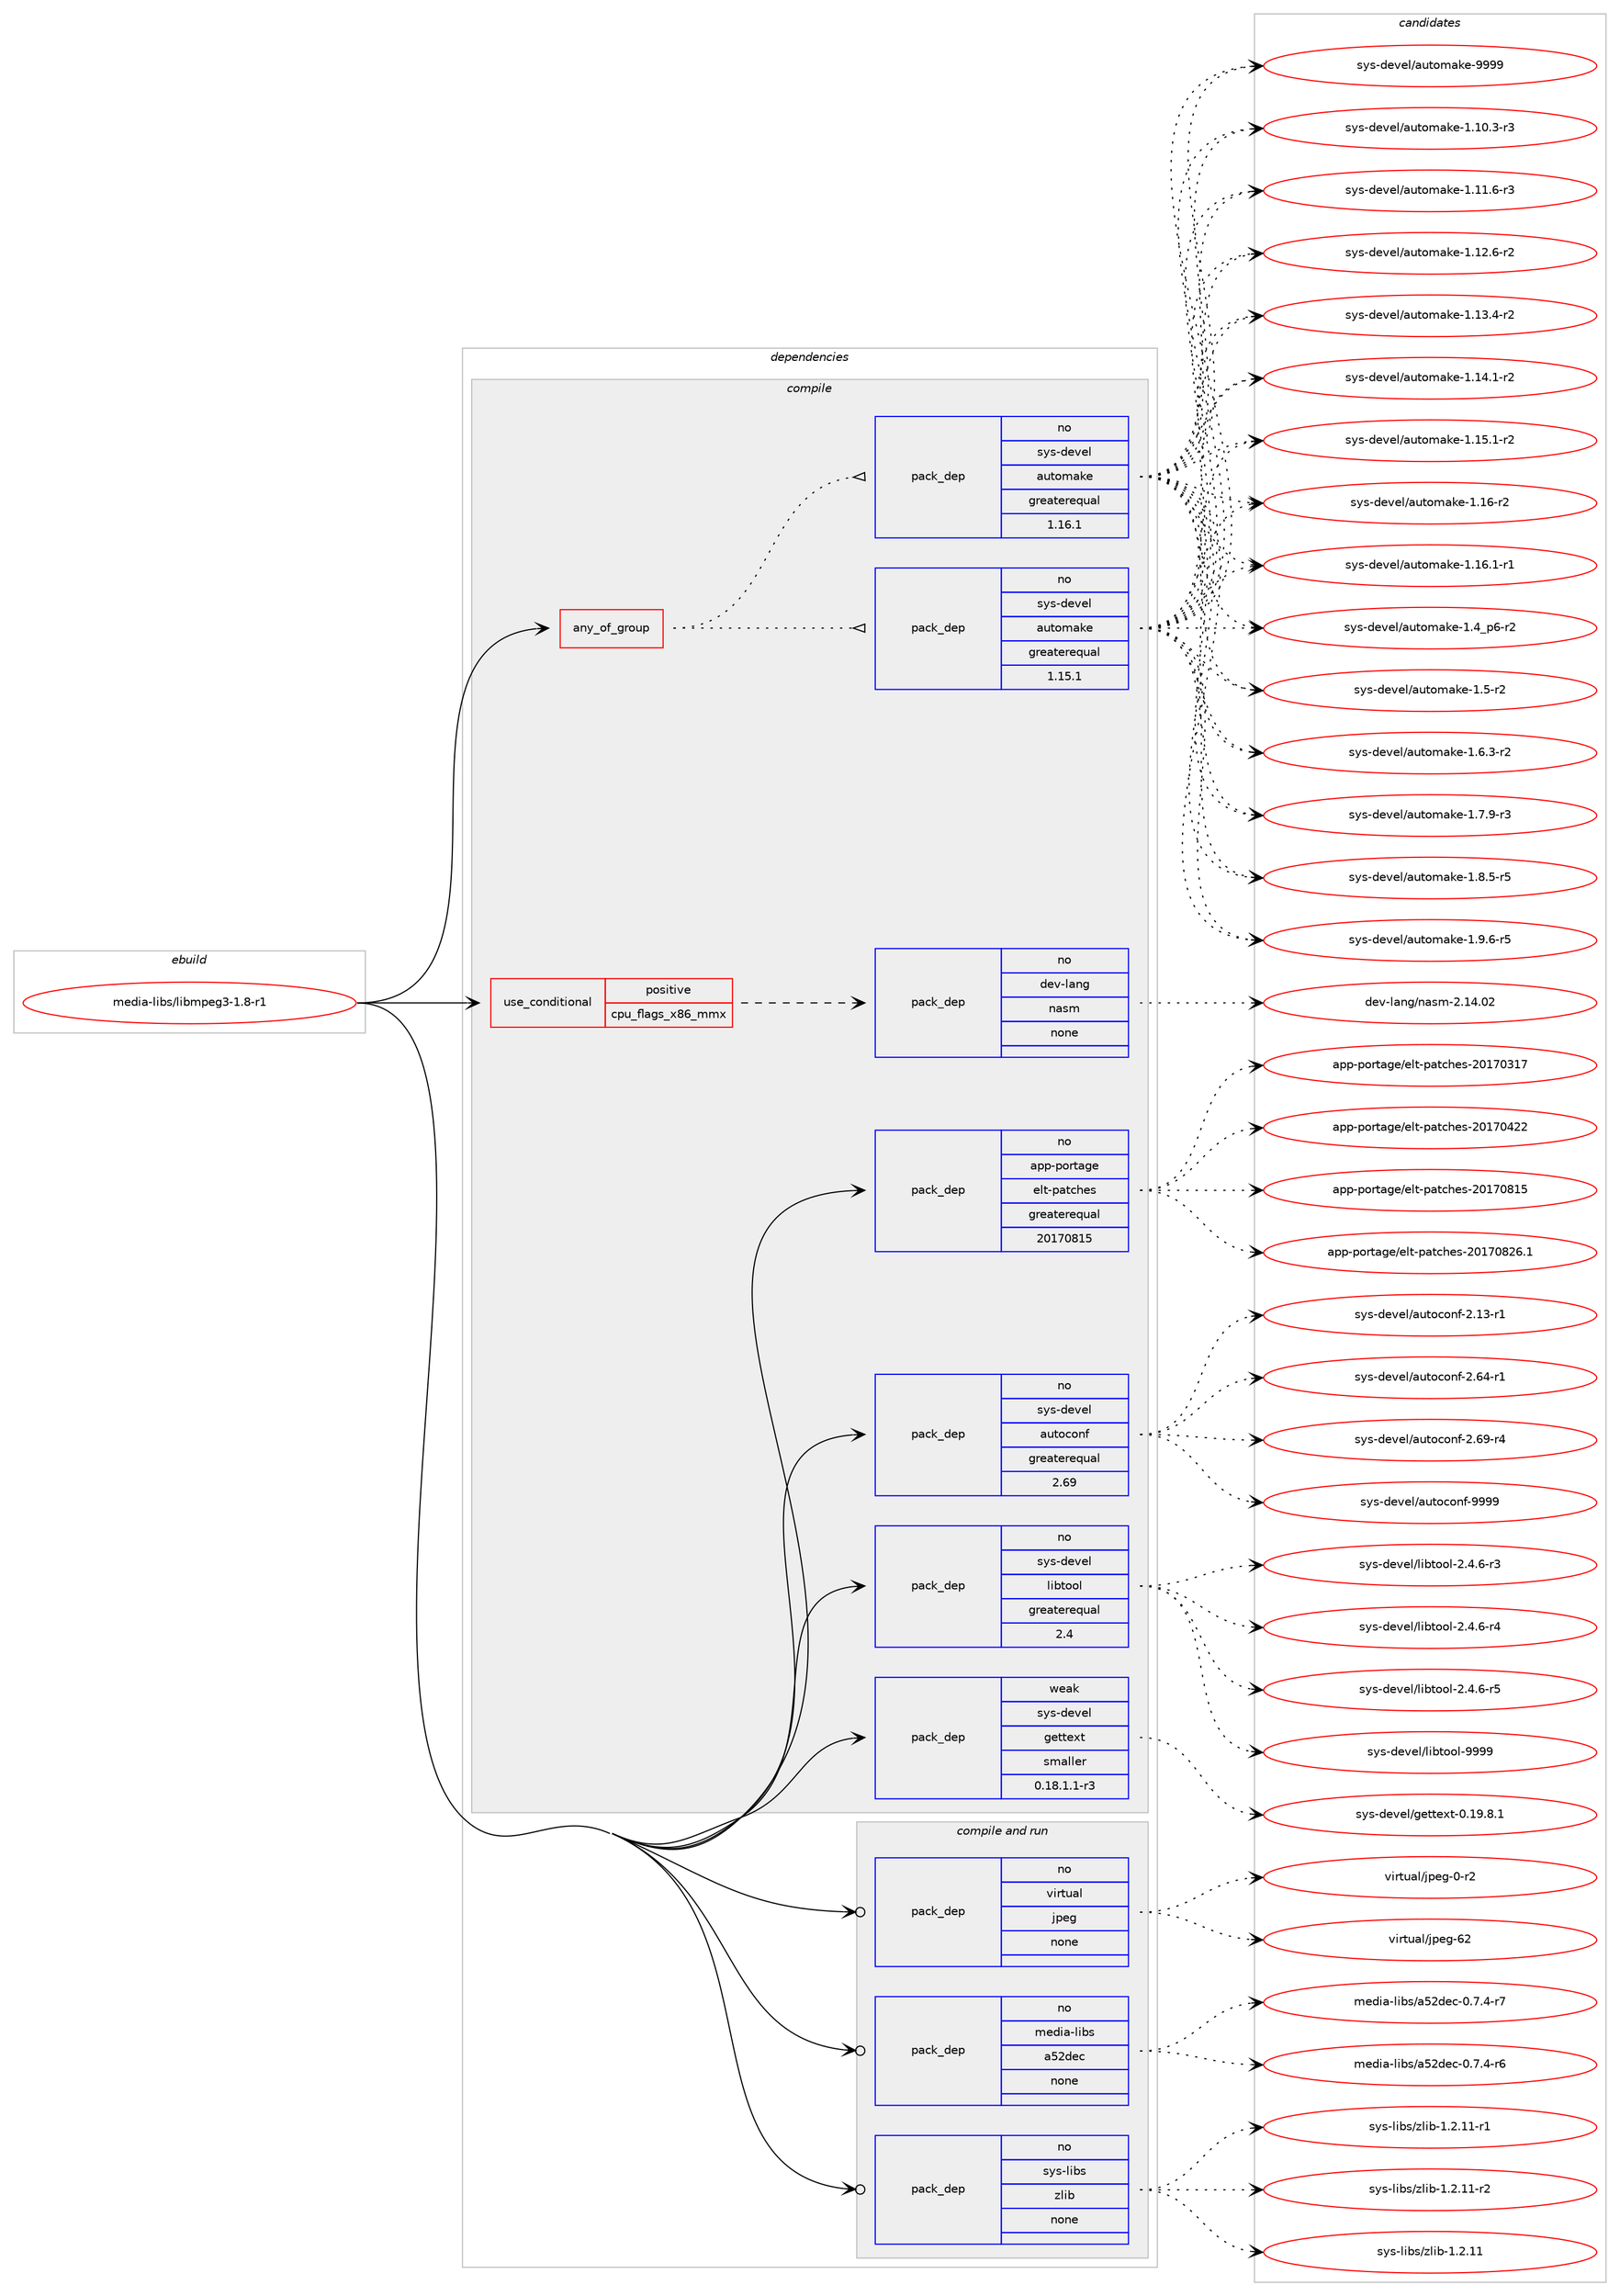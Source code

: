 digraph prolog {

# *************
# Graph options
# *************

newrank=true;
concentrate=true;
compound=true;
graph [rankdir=LR,fontname=Helvetica,fontsize=10,ranksep=1.5];#, ranksep=2.5, nodesep=0.2];
edge  [arrowhead=vee];
node  [fontname=Helvetica,fontsize=10];

# **********
# The ebuild
# **********

subgraph cluster_leftcol {
color=gray;
rank=same;
label=<<i>ebuild</i>>;
id [label="media-libs/libmpeg3-1.8-r1", color=red, width=4, href="../media-libs/libmpeg3-1.8-r1.svg"];
}

# ****************
# The dependencies
# ****************

subgraph cluster_midcol {
color=gray;
label=<<i>dependencies</i>>;
subgraph cluster_compile {
fillcolor="#eeeeee";
style=filled;
label=<<i>compile</i>>;
subgraph any25119 {
dependency1613206 [label=<<TABLE BORDER="0" CELLBORDER="1" CELLSPACING="0" CELLPADDING="4"><TR><TD CELLPADDING="10">any_of_group</TD></TR></TABLE>>, shape=none, color=red];subgraph pack1152858 {
dependency1613207 [label=<<TABLE BORDER="0" CELLBORDER="1" CELLSPACING="0" CELLPADDING="4" WIDTH="220"><TR><TD ROWSPAN="6" CELLPADDING="30">pack_dep</TD></TR><TR><TD WIDTH="110">no</TD></TR><TR><TD>sys-devel</TD></TR><TR><TD>automake</TD></TR><TR><TD>greaterequal</TD></TR><TR><TD>1.16.1</TD></TR></TABLE>>, shape=none, color=blue];
}
dependency1613206:e -> dependency1613207:w [weight=20,style="dotted",arrowhead="oinv"];
subgraph pack1152859 {
dependency1613208 [label=<<TABLE BORDER="0" CELLBORDER="1" CELLSPACING="0" CELLPADDING="4" WIDTH="220"><TR><TD ROWSPAN="6" CELLPADDING="30">pack_dep</TD></TR><TR><TD WIDTH="110">no</TD></TR><TR><TD>sys-devel</TD></TR><TR><TD>automake</TD></TR><TR><TD>greaterequal</TD></TR><TR><TD>1.15.1</TD></TR></TABLE>>, shape=none, color=blue];
}
dependency1613206:e -> dependency1613208:w [weight=20,style="dotted",arrowhead="oinv"];
}
id:e -> dependency1613206:w [weight=20,style="solid",arrowhead="vee"];
subgraph cond434530 {
dependency1613209 [label=<<TABLE BORDER="0" CELLBORDER="1" CELLSPACING="0" CELLPADDING="4"><TR><TD ROWSPAN="3" CELLPADDING="10">use_conditional</TD></TR><TR><TD>positive</TD></TR><TR><TD>cpu_flags_x86_mmx</TD></TR></TABLE>>, shape=none, color=red];
subgraph pack1152860 {
dependency1613210 [label=<<TABLE BORDER="0" CELLBORDER="1" CELLSPACING="0" CELLPADDING="4" WIDTH="220"><TR><TD ROWSPAN="6" CELLPADDING="30">pack_dep</TD></TR><TR><TD WIDTH="110">no</TD></TR><TR><TD>dev-lang</TD></TR><TR><TD>nasm</TD></TR><TR><TD>none</TD></TR><TR><TD></TD></TR></TABLE>>, shape=none, color=blue];
}
dependency1613209:e -> dependency1613210:w [weight=20,style="dashed",arrowhead="vee"];
}
id:e -> dependency1613209:w [weight=20,style="solid",arrowhead="vee"];
subgraph pack1152861 {
dependency1613211 [label=<<TABLE BORDER="0" CELLBORDER="1" CELLSPACING="0" CELLPADDING="4" WIDTH="220"><TR><TD ROWSPAN="6" CELLPADDING="30">pack_dep</TD></TR><TR><TD WIDTH="110">no</TD></TR><TR><TD>app-portage</TD></TR><TR><TD>elt-patches</TD></TR><TR><TD>greaterequal</TD></TR><TR><TD>20170815</TD></TR></TABLE>>, shape=none, color=blue];
}
id:e -> dependency1613211:w [weight=20,style="solid",arrowhead="vee"];
subgraph pack1152862 {
dependency1613212 [label=<<TABLE BORDER="0" CELLBORDER="1" CELLSPACING="0" CELLPADDING="4" WIDTH="220"><TR><TD ROWSPAN="6" CELLPADDING="30">pack_dep</TD></TR><TR><TD WIDTH="110">no</TD></TR><TR><TD>sys-devel</TD></TR><TR><TD>autoconf</TD></TR><TR><TD>greaterequal</TD></TR><TR><TD>2.69</TD></TR></TABLE>>, shape=none, color=blue];
}
id:e -> dependency1613212:w [weight=20,style="solid",arrowhead="vee"];
subgraph pack1152863 {
dependency1613213 [label=<<TABLE BORDER="0" CELLBORDER="1" CELLSPACING="0" CELLPADDING="4" WIDTH="220"><TR><TD ROWSPAN="6" CELLPADDING="30">pack_dep</TD></TR><TR><TD WIDTH="110">no</TD></TR><TR><TD>sys-devel</TD></TR><TR><TD>libtool</TD></TR><TR><TD>greaterequal</TD></TR><TR><TD>2.4</TD></TR></TABLE>>, shape=none, color=blue];
}
id:e -> dependency1613213:w [weight=20,style="solid",arrowhead="vee"];
subgraph pack1152864 {
dependency1613214 [label=<<TABLE BORDER="0" CELLBORDER="1" CELLSPACING="0" CELLPADDING="4" WIDTH="220"><TR><TD ROWSPAN="6" CELLPADDING="30">pack_dep</TD></TR><TR><TD WIDTH="110">weak</TD></TR><TR><TD>sys-devel</TD></TR><TR><TD>gettext</TD></TR><TR><TD>smaller</TD></TR><TR><TD>0.18.1.1-r3</TD></TR></TABLE>>, shape=none, color=blue];
}
id:e -> dependency1613214:w [weight=20,style="solid",arrowhead="vee"];
}
subgraph cluster_compileandrun {
fillcolor="#eeeeee";
style=filled;
label=<<i>compile and run</i>>;
subgraph pack1152865 {
dependency1613215 [label=<<TABLE BORDER="0" CELLBORDER="1" CELLSPACING="0" CELLPADDING="4" WIDTH="220"><TR><TD ROWSPAN="6" CELLPADDING="30">pack_dep</TD></TR><TR><TD WIDTH="110">no</TD></TR><TR><TD>media-libs</TD></TR><TR><TD>a52dec</TD></TR><TR><TD>none</TD></TR><TR><TD></TD></TR></TABLE>>, shape=none, color=blue];
}
id:e -> dependency1613215:w [weight=20,style="solid",arrowhead="odotvee"];
subgraph pack1152866 {
dependency1613216 [label=<<TABLE BORDER="0" CELLBORDER="1" CELLSPACING="0" CELLPADDING="4" WIDTH="220"><TR><TD ROWSPAN="6" CELLPADDING="30">pack_dep</TD></TR><TR><TD WIDTH="110">no</TD></TR><TR><TD>sys-libs</TD></TR><TR><TD>zlib</TD></TR><TR><TD>none</TD></TR><TR><TD></TD></TR></TABLE>>, shape=none, color=blue];
}
id:e -> dependency1613216:w [weight=20,style="solid",arrowhead="odotvee"];
subgraph pack1152867 {
dependency1613217 [label=<<TABLE BORDER="0" CELLBORDER="1" CELLSPACING="0" CELLPADDING="4" WIDTH="220"><TR><TD ROWSPAN="6" CELLPADDING="30">pack_dep</TD></TR><TR><TD WIDTH="110">no</TD></TR><TR><TD>virtual</TD></TR><TR><TD>jpeg</TD></TR><TR><TD>none</TD></TR><TR><TD></TD></TR></TABLE>>, shape=none, color=blue];
}
id:e -> dependency1613217:w [weight=20,style="solid",arrowhead="odotvee"];
}
subgraph cluster_run {
fillcolor="#eeeeee";
style=filled;
label=<<i>run</i>>;
}
}

# **************
# The candidates
# **************

subgraph cluster_choices {
rank=same;
color=gray;
label=<<i>candidates</i>>;

subgraph choice1152858 {
color=black;
nodesep=1;
choice11512111545100101118101108479711711611110997107101454946494846514511451 [label="sys-devel/automake-1.10.3-r3", color=red, width=4,href="../sys-devel/automake-1.10.3-r3.svg"];
choice11512111545100101118101108479711711611110997107101454946494946544511451 [label="sys-devel/automake-1.11.6-r3", color=red, width=4,href="../sys-devel/automake-1.11.6-r3.svg"];
choice11512111545100101118101108479711711611110997107101454946495046544511450 [label="sys-devel/automake-1.12.6-r2", color=red, width=4,href="../sys-devel/automake-1.12.6-r2.svg"];
choice11512111545100101118101108479711711611110997107101454946495146524511450 [label="sys-devel/automake-1.13.4-r2", color=red, width=4,href="../sys-devel/automake-1.13.4-r2.svg"];
choice11512111545100101118101108479711711611110997107101454946495246494511450 [label="sys-devel/automake-1.14.1-r2", color=red, width=4,href="../sys-devel/automake-1.14.1-r2.svg"];
choice11512111545100101118101108479711711611110997107101454946495346494511450 [label="sys-devel/automake-1.15.1-r2", color=red, width=4,href="../sys-devel/automake-1.15.1-r2.svg"];
choice1151211154510010111810110847971171161111099710710145494649544511450 [label="sys-devel/automake-1.16-r2", color=red, width=4,href="../sys-devel/automake-1.16-r2.svg"];
choice11512111545100101118101108479711711611110997107101454946495446494511449 [label="sys-devel/automake-1.16.1-r1", color=red, width=4,href="../sys-devel/automake-1.16.1-r1.svg"];
choice115121115451001011181011084797117116111109971071014549465295112544511450 [label="sys-devel/automake-1.4_p6-r2", color=red, width=4,href="../sys-devel/automake-1.4_p6-r2.svg"];
choice11512111545100101118101108479711711611110997107101454946534511450 [label="sys-devel/automake-1.5-r2", color=red, width=4,href="../sys-devel/automake-1.5-r2.svg"];
choice115121115451001011181011084797117116111109971071014549465446514511450 [label="sys-devel/automake-1.6.3-r2", color=red, width=4,href="../sys-devel/automake-1.6.3-r2.svg"];
choice115121115451001011181011084797117116111109971071014549465546574511451 [label="sys-devel/automake-1.7.9-r3", color=red, width=4,href="../sys-devel/automake-1.7.9-r3.svg"];
choice115121115451001011181011084797117116111109971071014549465646534511453 [label="sys-devel/automake-1.8.5-r5", color=red, width=4,href="../sys-devel/automake-1.8.5-r5.svg"];
choice115121115451001011181011084797117116111109971071014549465746544511453 [label="sys-devel/automake-1.9.6-r5", color=red, width=4,href="../sys-devel/automake-1.9.6-r5.svg"];
choice115121115451001011181011084797117116111109971071014557575757 [label="sys-devel/automake-9999", color=red, width=4,href="../sys-devel/automake-9999.svg"];
dependency1613207:e -> choice11512111545100101118101108479711711611110997107101454946494846514511451:w [style=dotted,weight="100"];
dependency1613207:e -> choice11512111545100101118101108479711711611110997107101454946494946544511451:w [style=dotted,weight="100"];
dependency1613207:e -> choice11512111545100101118101108479711711611110997107101454946495046544511450:w [style=dotted,weight="100"];
dependency1613207:e -> choice11512111545100101118101108479711711611110997107101454946495146524511450:w [style=dotted,weight="100"];
dependency1613207:e -> choice11512111545100101118101108479711711611110997107101454946495246494511450:w [style=dotted,weight="100"];
dependency1613207:e -> choice11512111545100101118101108479711711611110997107101454946495346494511450:w [style=dotted,weight="100"];
dependency1613207:e -> choice1151211154510010111810110847971171161111099710710145494649544511450:w [style=dotted,weight="100"];
dependency1613207:e -> choice11512111545100101118101108479711711611110997107101454946495446494511449:w [style=dotted,weight="100"];
dependency1613207:e -> choice115121115451001011181011084797117116111109971071014549465295112544511450:w [style=dotted,weight="100"];
dependency1613207:e -> choice11512111545100101118101108479711711611110997107101454946534511450:w [style=dotted,weight="100"];
dependency1613207:e -> choice115121115451001011181011084797117116111109971071014549465446514511450:w [style=dotted,weight="100"];
dependency1613207:e -> choice115121115451001011181011084797117116111109971071014549465546574511451:w [style=dotted,weight="100"];
dependency1613207:e -> choice115121115451001011181011084797117116111109971071014549465646534511453:w [style=dotted,weight="100"];
dependency1613207:e -> choice115121115451001011181011084797117116111109971071014549465746544511453:w [style=dotted,weight="100"];
dependency1613207:e -> choice115121115451001011181011084797117116111109971071014557575757:w [style=dotted,weight="100"];
}
subgraph choice1152859 {
color=black;
nodesep=1;
choice11512111545100101118101108479711711611110997107101454946494846514511451 [label="sys-devel/automake-1.10.3-r3", color=red, width=4,href="../sys-devel/automake-1.10.3-r3.svg"];
choice11512111545100101118101108479711711611110997107101454946494946544511451 [label="sys-devel/automake-1.11.6-r3", color=red, width=4,href="../sys-devel/automake-1.11.6-r3.svg"];
choice11512111545100101118101108479711711611110997107101454946495046544511450 [label="sys-devel/automake-1.12.6-r2", color=red, width=4,href="../sys-devel/automake-1.12.6-r2.svg"];
choice11512111545100101118101108479711711611110997107101454946495146524511450 [label="sys-devel/automake-1.13.4-r2", color=red, width=4,href="../sys-devel/automake-1.13.4-r2.svg"];
choice11512111545100101118101108479711711611110997107101454946495246494511450 [label="sys-devel/automake-1.14.1-r2", color=red, width=4,href="../sys-devel/automake-1.14.1-r2.svg"];
choice11512111545100101118101108479711711611110997107101454946495346494511450 [label="sys-devel/automake-1.15.1-r2", color=red, width=4,href="../sys-devel/automake-1.15.1-r2.svg"];
choice1151211154510010111810110847971171161111099710710145494649544511450 [label="sys-devel/automake-1.16-r2", color=red, width=4,href="../sys-devel/automake-1.16-r2.svg"];
choice11512111545100101118101108479711711611110997107101454946495446494511449 [label="sys-devel/automake-1.16.1-r1", color=red, width=4,href="../sys-devel/automake-1.16.1-r1.svg"];
choice115121115451001011181011084797117116111109971071014549465295112544511450 [label="sys-devel/automake-1.4_p6-r2", color=red, width=4,href="../sys-devel/automake-1.4_p6-r2.svg"];
choice11512111545100101118101108479711711611110997107101454946534511450 [label="sys-devel/automake-1.5-r2", color=red, width=4,href="../sys-devel/automake-1.5-r2.svg"];
choice115121115451001011181011084797117116111109971071014549465446514511450 [label="sys-devel/automake-1.6.3-r2", color=red, width=4,href="../sys-devel/automake-1.6.3-r2.svg"];
choice115121115451001011181011084797117116111109971071014549465546574511451 [label="sys-devel/automake-1.7.9-r3", color=red, width=4,href="../sys-devel/automake-1.7.9-r3.svg"];
choice115121115451001011181011084797117116111109971071014549465646534511453 [label="sys-devel/automake-1.8.5-r5", color=red, width=4,href="../sys-devel/automake-1.8.5-r5.svg"];
choice115121115451001011181011084797117116111109971071014549465746544511453 [label="sys-devel/automake-1.9.6-r5", color=red, width=4,href="../sys-devel/automake-1.9.6-r5.svg"];
choice115121115451001011181011084797117116111109971071014557575757 [label="sys-devel/automake-9999", color=red, width=4,href="../sys-devel/automake-9999.svg"];
dependency1613208:e -> choice11512111545100101118101108479711711611110997107101454946494846514511451:w [style=dotted,weight="100"];
dependency1613208:e -> choice11512111545100101118101108479711711611110997107101454946494946544511451:w [style=dotted,weight="100"];
dependency1613208:e -> choice11512111545100101118101108479711711611110997107101454946495046544511450:w [style=dotted,weight="100"];
dependency1613208:e -> choice11512111545100101118101108479711711611110997107101454946495146524511450:w [style=dotted,weight="100"];
dependency1613208:e -> choice11512111545100101118101108479711711611110997107101454946495246494511450:w [style=dotted,weight="100"];
dependency1613208:e -> choice11512111545100101118101108479711711611110997107101454946495346494511450:w [style=dotted,weight="100"];
dependency1613208:e -> choice1151211154510010111810110847971171161111099710710145494649544511450:w [style=dotted,weight="100"];
dependency1613208:e -> choice11512111545100101118101108479711711611110997107101454946495446494511449:w [style=dotted,weight="100"];
dependency1613208:e -> choice115121115451001011181011084797117116111109971071014549465295112544511450:w [style=dotted,weight="100"];
dependency1613208:e -> choice11512111545100101118101108479711711611110997107101454946534511450:w [style=dotted,weight="100"];
dependency1613208:e -> choice115121115451001011181011084797117116111109971071014549465446514511450:w [style=dotted,weight="100"];
dependency1613208:e -> choice115121115451001011181011084797117116111109971071014549465546574511451:w [style=dotted,weight="100"];
dependency1613208:e -> choice115121115451001011181011084797117116111109971071014549465646534511453:w [style=dotted,weight="100"];
dependency1613208:e -> choice115121115451001011181011084797117116111109971071014549465746544511453:w [style=dotted,weight="100"];
dependency1613208:e -> choice115121115451001011181011084797117116111109971071014557575757:w [style=dotted,weight="100"];
}
subgraph choice1152860 {
color=black;
nodesep=1;
choice100101118451089711010347110971151094550464952464850 [label="dev-lang/nasm-2.14.02", color=red, width=4,href="../dev-lang/nasm-2.14.02.svg"];
dependency1613210:e -> choice100101118451089711010347110971151094550464952464850:w [style=dotted,weight="100"];
}
subgraph choice1152861 {
color=black;
nodesep=1;
choice97112112451121111141169710310147101108116451129711699104101115455048495548514955 [label="app-portage/elt-patches-20170317", color=red, width=4,href="../app-portage/elt-patches-20170317.svg"];
choice97112112451121111141169710310147101108116451129711699104101115455048495548525050 [label="app-portage/elt-patches-20170422", color=red, width=4,href="../app-portage/elt-patches-20170422.svg"];
choice97112112451121111141169710310147101108116451129711699104101115455048495548564953 [label="app-portage/elt-patches-20170815", color=red, width=4,href="../app-portage/elt-patches-20170815.svg"];
choice971121124511211111411697103101471011081164511297116991041011154550484955485650544649 [label="app-portage/elt-patches-20170826.1", color=red, width=4,href="../app-portage/elt-patches-20170826.1.svg"];
dependency1613211:e -> choice97112112451121111141169710310147101108116451129711699104101115455048495548514955:w [style=dotted,weight="100"];
dependency1613211:e -> choice97112112451121111141169710310147101108116451129711699104101115455048495548525050:w [style=dotted,weight="100"];
dependency1613211:e -> choice97112112451121111141169710310147101108116451129711699104101115455048495548564953:w [style=dotted,weight="100"];
dependency1613211:e -> choice971121124511211111411697103101471011081164511297116991041011154550484955485650544649:w [style=dotted,weight="100"];
}
subgraph choice1152862 {
color=black;
nodesep=1;
choice1151211154510010111810110847971171161119911111010245504649514511449 [label="sys-devel/autoconf-2.13-r1", color=red, width=4,href="../sys-devel/autoconf-2.13-r1.svg"];
choice1151211154510010111810110847971171161119911111010245504654524511449 [label="sys-devel/autoconf-2.64-r1", color=red, width=4,href="../sys-devel/autoconf-2.64-r1.svg"];
choice1151211154510010111810110847971171161119911111010245504654574511452 [label="sys-devel/autoconf-2.69-r4", color=red, width=4,href="../sys-devel/autoconf-2.69-r4.svg"];
choice115121115451001011181011084797117116111991111101024557575757 [label="sys-devel/autoconf-9999", color=red, width=4,href="../sys-devel/autoconf-9999.svg"];
dependency1613212:e -> choice1151211154510010111810110847971171161119911111010245504649514511449:w [style=dotted,weight="100"];
dependency1613212:e -> choice1151211154510010111810110847971171161119911111010245504654524511449:w [style=dotted,weight="100"];
dependency1613212:e -> choice1151211154510010111810110847971171161119911111010245504654574511452:w [style=dotted,weight="100"];
dependency1613212:e -> choice115121115451001011181011084797117116111991111101024557575757:w [style=dotted,weight="100"];
}
subgraph choice1152863 {
color=black;
nodesep=1;
choice1151211154510010111810110847108105981161111111084550465246544511451 [label="sys-devel/libtool-2.4.6-r3", color=red, width=4,href="../sys-devel/libtool-2.4.6-r3.svg"];
choice1151211154510010111810110847108105981161111111084550465246544511452 [label="sys-devel/libtool-2.4.6-r4", color=red, width=4,href="../sys-devel/libtool-2.4.6-r4.svg"];
choice1151211154510010111810110847108105981161111111084550465246544511453 [label="sys-devel/libtool-2.4.6-r5", color=red, width=4,href="../sys-devel/libtool-2.4.6-r5.svg"];
choice1151211154510010111810110847108105981161111111084557575757 [label="sys-devel/libtool-9999", color=red, width=4,href="../sys-devel/libtool-9999.svg"];
dependency1613213:e -> choice1151211154510010111810110847108105981161111111084550465246544511451:w [style=dotted,weight="100"];
dependency1613213:e -> choice1151211154510010111810110847108105981161111111084550465246544511452:w [style=dotted,weight="100"];
dependency1613213:e -> choice1151211154510010111810110847108105981161111111084550465246544511453:w [style=dotted,weight="100"];
dependency1613213:e -> choice1151211154510010111810110847108105981161111111084557575757:w [style=dotted,weight="100"];
}
subgraph choice1152864 {
color=black;
nodesep=1;
choice1151211154510010111810110847103101116116101120116454846495746564649 [label="sys-devel/gettext-0.19.8.1", color=red, width=4,href="../sys-devel/gettext-0.19.8.1.svg"];
dependency1613214:e -> choice1151211154510010111810110847103101116116101120116454846495746564649:w [style=dotted,weight="100"];
}
subgraph choice1152865 {
color=black;
nodesep=1;
choice10910110010597451081059811547975350100101994548465546524511454 [label="media-libs/a52dec-0.7.4-r6", color=red, width=4,href="../media-libs/a52dec-0.7.4-r6.svg"];
choice10910110010597451081059811547975350100101994548465546524511455 [label="media-libs/a52dec-0.7.4-r7", color=red, width=4,href="../media-libs/a52dec-0.7.4-r7.svg"];
dependency1613215:e -> choice10910110010597451081059811547975350100101994548465546524511454:w [style=dotted,weight="100"];
dependency1613215:e -> choice10910110010597451081059811547975350100101994548465546524511455:w [style=dotted,weight="100"];
}
subgraph choice1152866 {
color=black;
nodesep=1;
choice1151211154510810598115471221081059845494650464949 [label="sys-libs/zlib-1.2.11", color=red, width=4,href="../sys-libs/zlib-1.2.11.svg"];
choice11512111545108105981154712210810598454946504649494511449 [label="sys-libs/zlib-1.2.11-r1", color=red, width=4,href="../sys-libs/zlib-1.2.11-r1.svg"];
choice11512111545108105981154712210810598454946504649494511450 [label="sys-libs/zlib-1.2.11-r2", color=red, width=4,href="../sys-libs/zlib-1.2.11-r2.svg"];
dependency1613216:e -> choice1151211154510810598115471221081059845494650464949:w [style=dotted,weight="100"];
dependency1613216:e -> choice11512111545108105981154712210810598454946504649494511449:w [style=dotted,weight="100"];
dependency1613216:e -> choice11512111545108105981154712210810598454946504649494511450:w [style=dotted,weight="100"];
}
subgraph choice1152867 {
color=black;
nodesep=1;
choice118105114116117971084710611210110345484511450 [label="virtual/jpeg-0-r2", color=red, width=4,href="../virtual/jpeg-0-r2.svg"];
choice1181051141161179710847106112101103455450 [label="virtual/jpeg-62", color=red, width=4,href="../virtual/jpeg-62.svg"];
dependency1613217:e -> choice118105114116117971084710611210110345484511450:w [style=dotted,weight="100"];
dependency1613217:e -> choice1181051141161179710847106112101103455450:w [style=dotted,weight="100"];
}
}

}
